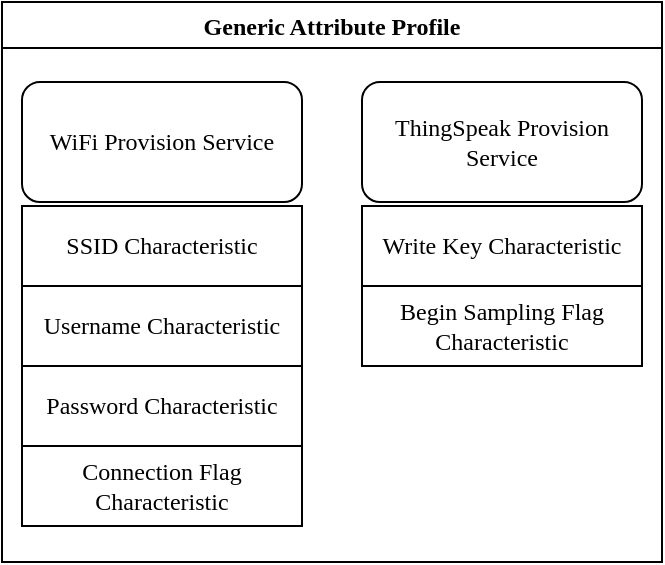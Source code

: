 <mxfile>
    <diagram id="7AUuCbugMvAbF2xqyScm" name="Page-1">
        <mxGraphModel dx="573" dy="376" grid="1" gridSize="10" guides="1" tooltips="1" connect="1" arrows="1" fold="1" page="1" pageScale="1" pageWidth="850" pageHeight="1100" math="0" shadow="0">
            <root>
                <mxCell id="0"/>
                <mxCell id="1" parent="0"/>
                <mxCell id="2" value="Generic Attribute Profile" style="swimlane;fontFamily=Nunito;fontSource=https%3A%2F%2Ffonts.googleapis.com%2Fcss%3Ffamily%3DNunito;" parent="1" vertex="1">
                    <mxGeometry x="260" y="170" width="330" height="280" as="geometry">
                        <mxRectangle x="260" y="170" width="160" height="23" as="alternateBounds"/>
                    </mxGeometry>
                </mxCell>
                <mxCell id="3" value="WiFi Provision Service" style="rounded=1;whiteSpace=wrap;html=1;fontFamily=Nunito;fontSource=https%3A%2F%2Ffonts.googleapis.com%2Fcss%3Ffamily%3DNunito;" parent="2" vertex="1">
                    <mxGeometry x="10" y="40" width="140" height="60" as="geometry"/>
                </mxCell>
                <mxCell id="4" value="ThingSpeak Provision Service" style="rounded=1;whiteSpace=wrap;html=1;fontFamily=Nunito;fontSource=https%3A%2F%2Ffonts.googleapis.com%2Fcss%3Ffamily%3DNunito;" parent="2" vertex="1">
                    <mxGeometry x="180" y="40" width="140" height="60" as="geometry"/>
                </mxCell>
                <mxCell id="5" value="SSID Characteristic" style="rounded=0;whiteSpace=wrap;html=1;fontFamily=Nunito;fontSource=https%3A%2F%2Ffonts.googleapis.com%2Fcss%3Ffamily%3DNunito;" parent="2" vertex="1">
                    <mxGeometry x="10" y="102" width="140" height="40" as="geometry"/>
                </mxCell>
                <mxCell id="6" value="Username Characteristic" style="rounded=0;whiteSpace=wrap;html=1;fontFamily=Nunito;fontSource=https%3A%2F%2Ffonts.googleapis.com%2Fcss%3Ffamily%3DNunito;" parent="2" vertex="1">
                    <mxGeometry x="10" y="142" width="140" height="40" as="geometry"/>
                </mxCell>
                <mxCell id="7" value="Password Characteristic" style="rounded=0;whiteSpace=wrap;html=1;fontFamily=Nunito;fontSource=https%3A%2F%2Ffonts.googleapis.com%2Fcss%3Ffamily%3DNunito;" parent="2" vertex="1">
                    <mxGeometry x="10" y="182" width="140" height="40" as="geometry"/>
                </mxCell>
                <mxCell id="9" value="Write Key Characteristic" style="rounded=0;whiteSpace=wrap;html=1;fontFamily=Nunito;fontSource=https%3A%2F%2Ffonts.googleapis.com%2Fcss%3Ffamily%3DNunito;" parent="2" vertex="1">
                    <mxGeometry x="180" y="102" width="140" height="40" as="geometry"/>
                </mxCell>
                <mxCell id="11" value="Connection Flag Characteristic" style="rounded=0;whiteSpace=wrap;html=1;fontFamily=Nunito;fontSource=https%3A%2F%2Ffonts.googleapis.com%2Fcss%3Ffamily%3DNunito;" vertex="1" parent="2">
                    <mxGeometry x="10" y="222" width="140" height="40" as="geometry"/>
                </mxCell>
                <mxCell id="12" value="Begin Sampling Flag Characteristic" style="rounded=0;whiteSpace=wrap;html=1;fontFamily=Nunito;fontSource=https%3A%2F%2Ffonts.googleapis.com%2Fcss%3Ffamily%3DNunito;" vertex="1" parent="2">
                    <mxGeometry x="180" y="142" width="140" height="40" as="geometry"/>
                </mxCell>
            </root>
        </mxGraphModel>
    </diagram>
</mxfile>